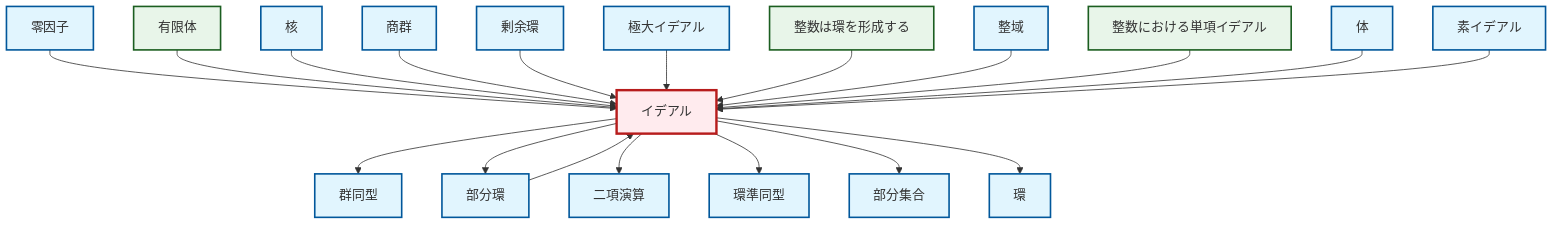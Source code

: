 graph TD
    classDef definition fill:#e1f5fe,stroke:#01579b,stroke-width:2px
    classDef theorem fill:#f3e5f5,stroke:#4a148c,stroke-width:2px
    classDef axiom fill:#fff3e0,stroke:#e65100,stroke-width:2px
    classDef example fill:#e8f5e9,stroke:#1b5e20,stroke-width:2px
    classDef current fill:#ffebee,stroke:#b71c1c,stroke-width:3px
    def-zero-divisor["零因子"]:::definition
    def-quotient-group["商群"]:::definition
    ex-finite-field["有限体"]:::example
    def-isomorphism["群同型"]:::definition
    ex-principal-ideal["整数における単項イデアル"]:::example
    ex-integers-ring["整数は環を形成する"]:::example
    def-kernel["核"]:::definition
    def-integral-domain["整域"]:::definition
    def-binary-operation["二項演算"]:::definition
    def-field["体"]:::definition
    def-ring["環"]:::definition
    def-ring-homomorphism["環準同型"]:::definition
    def-maximal-ideal["極大イデアル"]:::definition
    def-subset["部分集合"]:::definition
    def-quotient-ring["剰余環"]:::definition
    def-subring["部分環"]:::definition
    def-ideal["イデアル"]:::definition
    def-prime-ideal["素イデアル"]:::definition
    def-ideal --> def-isomorphism
    def-zero-divisor --> def-ideal
    ex-finite-field --> def-ideal
    def-kernel --> def-ideal
    def-quotient-group --> def-ideal
    def-quotient-ring --> def-ideal
    def-maximal-ideal --> def-ideal
    ex-integers-ring --> def-ideal
    def-ideal --> def-subring
    def-subring --> def-ideal
    def-ideal --> def-binary-operation
    def-integral-domain --> def-ideal
    def-ideal --> def-ring-homomorphism
    ex-principal-ideal --> def-ideal
    def-ideal --> def-subset
    def-ideal --> def-ring
    def-field --> def-ideal
    def-prime-ideal --> def-ideal
    class def-ideal current